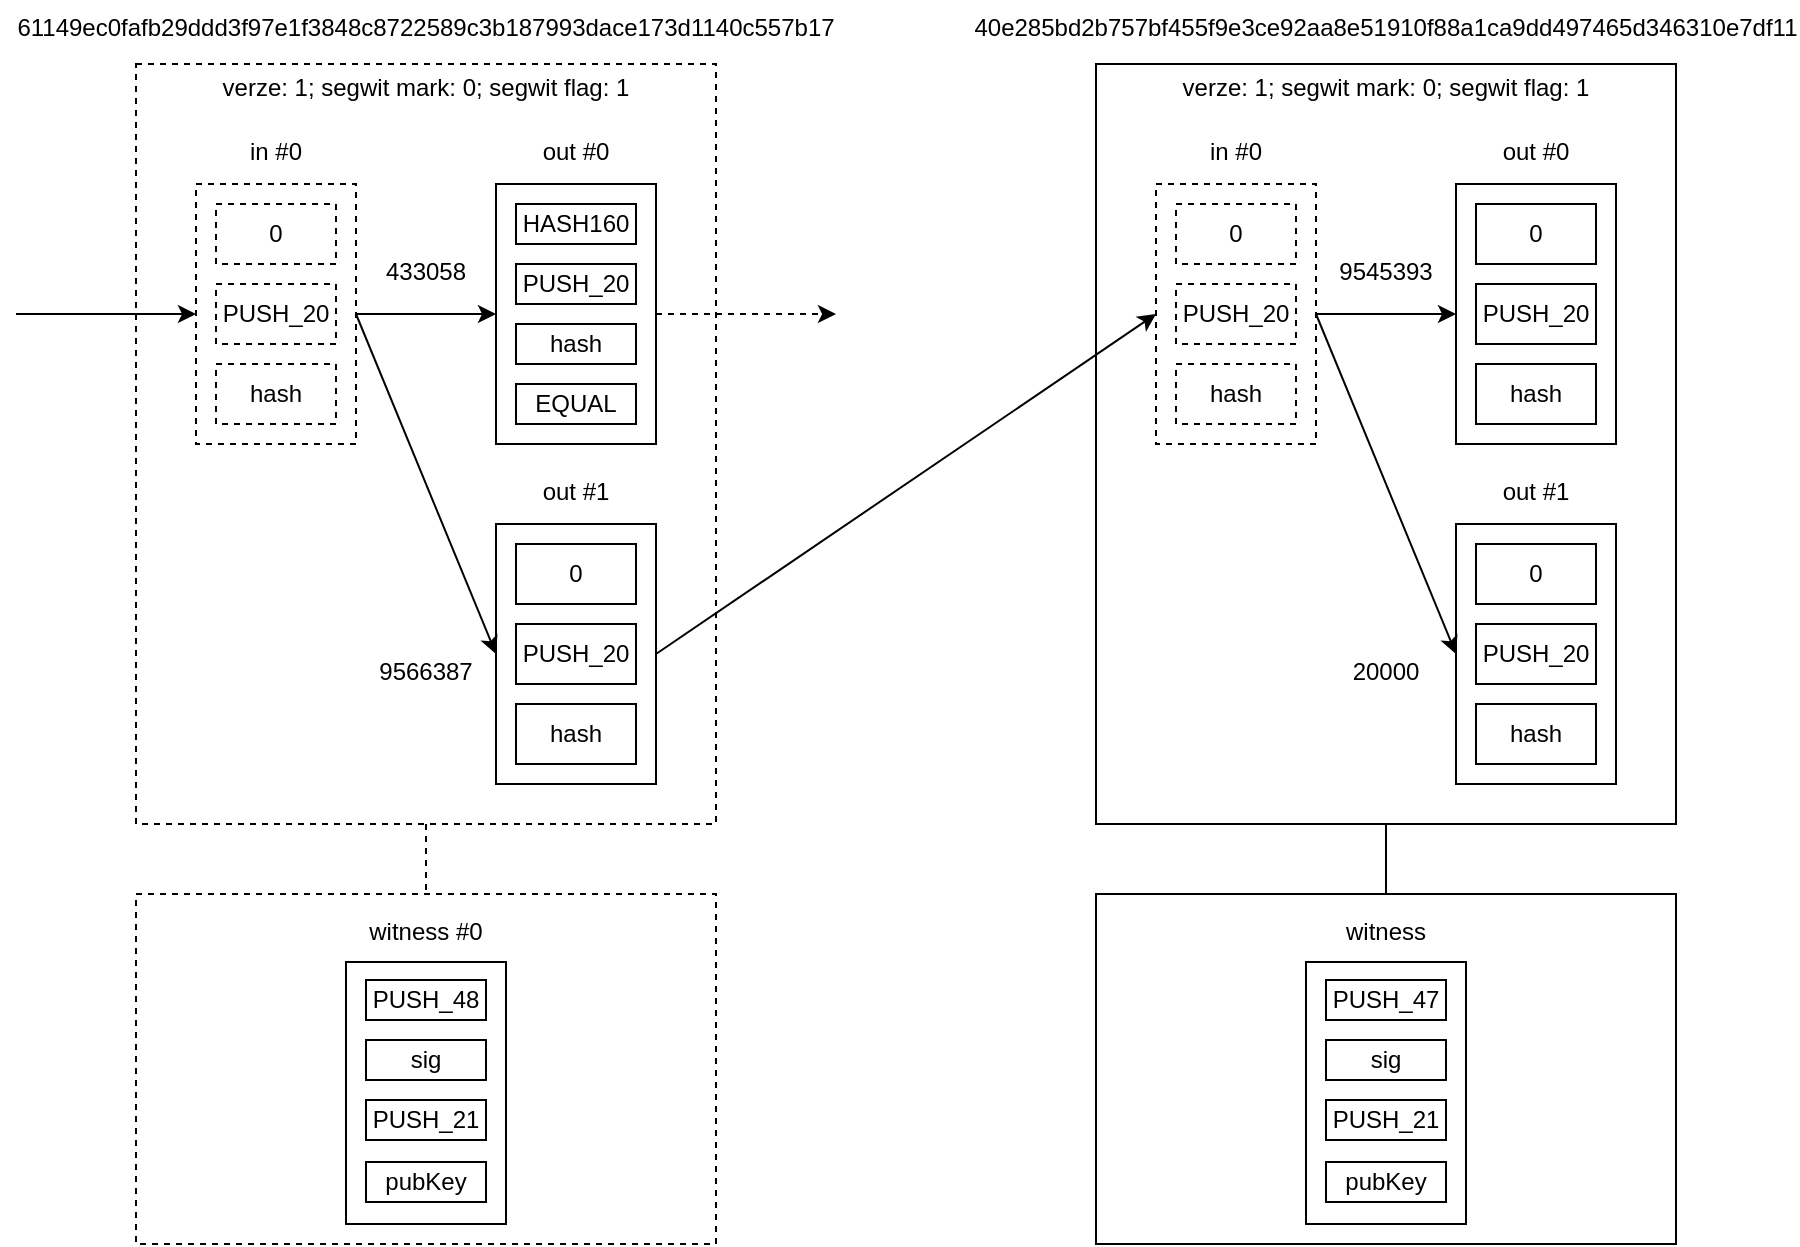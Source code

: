 <mxfile version="14.9.6" type="device"><diagram id="oWsC4OcKBHaiBU2rDWGx" name="Page-1"><mxGraphModel dx="1915" dy="880" grid="1" gridSize="10" guides="1" tooltips="1" connect="1" arrows="1" fold="1" page="1" pageScale="1" pageWidth="827" pageHeight="1169" math="0" shadow="0"><root><mxCell id="0"/><mxCell id="1" parent="0"/><mxCell id="tpZO0gjfMsPhGjyziUbQ-1" value="" style="rounded=0;whiteSpace=wrap;html=1;dashed=1;" parent="1" vertex="1"><mxGeometry x="-250" y="140" width="290" height="380" as="geometry"/></mxCell><mxCell id="tpZO0gjfMsPhGjyziUbQ-2" value="&lt;span class=&quot;word--break mobile--short&quot;&gt;61149ec0fafb29ddd3f97e1f3848c8722589c3b187993dace173d1140c557b17&lt;/span&gt;" style="text;whiteSpace=wrap;html=1;align=center;" parent="1" vertex="1"><mxGeometry x="-250" y="108" width="290" height="30" as="geometry"/></mxCell><mxCell id="tpZO0gjfMsPhGjyziUbQ-3" value="" style="rounded=0;whiteSpace=wrap;html=1;dashed=1;align=center;" parent="1" vertex="1"><mxGeometry x="-220" y="200" width="80" height="130" as="geometry"/></mxCell><mxCell id="tpZO0gjfMsPhGjyziUbQ-4" value="" style="rounded=0;whiteSpace=wrap;html=1;align=center;" parent="1" vertex="1"><mxGeometry x="-70" y="200" width="80" height="130" as="geometry"/></mxCell><mxCell id="tpZO0gjfMsPhGjyziUbQ-5" value="" style="rounded=0;whiteSpace=wrap;html=1;align=center;" parent="1" vertex="1"><mxGeometry x="-70" y="370" width="80" height="130" as="geometry"/></mxCell><mxCell id="tpZO0gjfMsPhGjyziUbQ-7" value="verze: 1; segwit mark: 0; segwit flag: 1" style="text;whiteSpace=wrap;html=1;align=center;" parent="1" vertex="1"><mxGeometry x="-240" y="138" width="270" height="30" as="geometry"/></mxCell><mxCell id="tpZO0gjfMsPhGjyziUbQ-9" value="in #0" style="text;whiteSpace=wrap;html=1;align=center;" parent="1" vertex="1"><mxGeometry x="-215" y="170" width="70" height="30" as="geometry"/></mxCell><mxCell id="tpZO0gjfMsPhGjyziUbQ-10" value="out #0" style="text;whiteSpace=wrap;html=1;align=center;" parent="1" vertex="1"><mxGeometry x="-65" y="170" width="70" height="30" as="geometry"/></mxCell><mxCell id="tpZO0gjfMsPhGjyziUbQ-11" value="&lt;div&gt;out #1&lt;/div&gt;&lt;div&gt;&lt;br&gt;&lt;/div&gt;" style="text;whiteSpace=wrap;html=1;align=center;" parent="1" vertex="1"><mxGeometry x="-65" y="340" width="70" height="30" as="geometry"/></mxCell><mxCell id="tpZO0gjfMsPhGjyziUbQ-12" value="0" style="rounded=0;whiteSpace=wrap;html=1;dashed=1;align=center;" parent="1" vertex="1"><mxGeometry x="-210" y="210" width="60" height="30" as="geometry"/></mxCell><mxCell id="tpZO0gjfMsPhGjyziUbQ-13" value="PUSH_20" style="rounded=0;whiteSpace=wrap;html=1;dashed=1;align=center;" parent="1" vertex="1"><mxGeometry x="-210" y="250" width="60" height="30" as="geometry"/></mxCell><mxCell id="tpZO0gjfMsPhGjyziUbQ-14" value="hash" style="rounded=0;whiteSpace=wrap;html=1;dashed=1;align=center;" parent="1" vertex="1"><mxGeometry x="-210" y="290" width="60" height="30" as="geometry"/></mxCell><mxCell id="tpZO0gjfMsPhGjyziUbQ-15" value="" style="endArrow=classic;html=1;entryX=0;entryY=0.5;entryDx=0;entryDy=0;" parent="1" target="tpZO0gjfMsPhGjyziUbQ-3" edge="1"><mxGeometry width="50" height="50" relative="1" as="geometry"><mxPoint x="-310" y="265" as="sourcePoint"/><mxPoint x="-530" y="360" as="targetPoint"/></mxGeometry></mxCell><mxCell id="tpZO0gjfMsPhGjyziUbQ-16" value="" style="endArrow=classic;html=1;entryX=0;entryY=0.5;entryDx=0;entryDy=0;exitX=1;exitY=0.5;exitDx=0;exitDy=0;" parent="1" source="tpZO0gjfMsPhGjyziUbQ-3" target="tpZO0gjfMsPhGjyziUbQ-4" edge="1"><mxGeometry width="50" height="50" relative="1" as="geometry"><mxPoint x="90" y="470" as="sourcePoint"/><mxPoint x="70" y="420" as="targetPoint"/></mxGeometry></mxCell><mxCell id="tpZO0gjfMsPhGjyziUbQ-17" value="" style="endArrow=classic;html=1;exitX=1;exitY=0.5;exitDx=0;exitDy=0;entryX=0;entryY=0.5;entryDx=0;entryDy=0;" parent="1" source="tpZO0gjfMsPhGjyziUbQ-3" target="tpZO0gjfMsPhGjyziUbQ-5" edge="1"><mxGeometry width="50" height="50" relative="1" as="geometry"><mxPoint x="20" y="470" as="sourcePoint"/><mxPoint x="70" y="420" as="targetPoint"/></mxGeometry></mxCell><mxCell id="tpZO0gjfMsPhGjyziUbQ-18" value="&lt;div&gt;&lt;span class=&quot;amount&quot;&gt;&lt;span&gt;433058 &lt;/span&gt;&lt;/span&gt;&lt;/div&gt;" style="text;whiteSpace=wrap;html=1;align=center;" parent="1" vertex="1"><mxGeometry x="-130" y="230" width="50" height="30" as="geometry"/></mxCell><mxCell id="tpZO0gjfMsPhGjyziUbQ-19" value="&lt;div&gt;&lt;span class=&quot;amount&quot;&gt;&lt;span&gt;9566387 &lt;/span&gt;&lt;/span&gt;&lt;/div&gt;" style="text;whiteSpace=wrap;html=1;align=center;" parent="1" vertex="1"><mxGeometry x="-130" y="430" width="50" height="30" as="geometry"/></mxCell><mxCell id="tpZO0gjfMsPhGjyziUbQ-20" value="HASH160" style="rounded=0;whiteSpace=wrap;html=1;align=center;" parent="1" vertex="1"><mxGeometry x="-60" y="210" width="60" height="20" as="geometry"/></mxCell><mxCell id="tpZO0gjfMsPhGjyziUbQ-21" value="&lt;div&gt;PUSH_20&lt;/div&gt;" style="rounded=0;whiteSpace=wrap;html=1;align=center;" parent="1" vertex="1"><mxGeometry x="-60" y="240" width="60" height="20" as="geometry"/></mxCell><mxCell id="tpZO0gjfMsPhGjyziUbQ-22" value="hash" style="rounded=0;whiteSpace=wrap;html=1;align=center;" parent="1" vertex="1"><mxGeometry x="-60" y="270" width="60" height="20" as="geometry"/></mxCell><mxCell id="tpZO0gjfMsPhGjyziUbQ-23" value="EQUAL" style="rounded=0;whiteSpace=wrap;html=1;align=center;" parent="1" vertex="1"><mxGeometry x="-60" y="300" width="60" height="20" as="geometry"/></mxCell><mxCell id="tpZO0gjfMsPhGjyziUbQ-24" value="0" style="rounded=0;whiteSpace=wrap;html=1;align=center;" parent="1" vertex="1"><mxGeometry x="-60" y="380" width="60" height="30" as="geometry"/></mxCell><mxCell id="tpZO0gjfMsPhGjyziUbQ-25" value="PUSH_20" style="rounded=0;whiteSpace=wrap;html=1;align=center;" parent="1" vertex="1"><mxGeometry x="-60" y="420" width="60" height="30" as="geometry"/></mxCell><mxCell id="tpZO0gjfMsPhGjyziUbQ-26" value="hash" style="rounded=0;whiteSpace=wrap;html=1;align=center;" parent="1" vertex="1"><mxGeometry x="-60" y="460" width="60" height="30" as="geometry"/></mxCell><mxCell id="tpZO0gjfMsPhGjyziUbQ-27" value="" style="endArrow=classic;html=1;dashed=1;exitX=1;exitY=0.5;exitDx=0;exitDy=0;" parent="1" source="tpZO0gjfMsPhGjyziUbQ-4" edge="1"><mxGeometry width="50" height="50" relative="1" as="geometry"><mxPoint x="250" y="470" as="sourcePoint"/><mxPoint x="100" y="265" as="targetPoint"/></mxGeometry></mxCell><mxCell id="tpZO0gjfMsPhGjyziUbQ-58" value="" style="edgeStyle=orthogonalEdgeStyle;rounded=0;orthogonalLoop=1;jettySize=auto;html=1;dashed=1;strokeColor=none;endArrow=none;endFill=0;" parent="1" source="tpZO0gjfMsPhGjyziUbQ-29" edge="1"><mxGeometry relative="1" as="geometry"><mxPoint x="375" y="555" as="targetPoint"/></mxGeometry></mxCell><mxCell id="tpZO0gjfMsPhGjyziUbQ-60" style="edgeStyle=orthogonalEdgeStyle;rounded=0;orthogonalLoop=1;jettySize=auto;html=1;exitX=0.5;exitY=1;exitDx=0;exitDy=0;entryX=0.5;entryY=0;entryDx=0;entryDy=0;endArrow=none;endFill=0;" parent="1" source="tpZO0gjfMsPhGjyziUbQ-29" edge="1"><mxGeometry relative="1" as="geometry"><mxPoint x="375" y="555" as="targetPoint"/></mxGeometry></mxCell><mxCell id="tpZO0gjfMsPhGjyziUbQ-29" value="" style="rounded=0;whiteSpace=wrap;html=1;" parent="1" vertex="1"><mxGeometry x="230" y="140" width="290" height="380" as="geometry"/></mxCell><mxCell id="tpZO0gjfMsPhGjyziUbQ-30" value="40e285bd2b757bf455f9e3ce92aa8e51910f88a1ca9dd497465d346310e7df11" style="text;whiteSpace=wrap;html=1;align=center;fillColor=#ffffff;" parent="1" vertex="1"><mxGeometry x="230" y="108" width="290" height="30" as="geometry"/></mxCell><mxCell id="tpZO0gjfMsPhGjyziUbQ-31" value="" style="rounded=0;whiteSpace=wrap;html=1;dashed=1;align=center;" parent="1" vertex="1"><mxGeometry x="260" y="200" width="80" height="130" as="geometry"/></mxCell><mxCell id="tpZO0gjfMsPhGjyziUbQ-32" value="" style="rounded=0;whiteSpace=wrap;html=1;align=center;" parent="1" vertex="1"><mxGeometry x="410" y="200" width="80" height="130" as="geometry"/></mxCell><mxCell id="tpZO0gjfMsPhGjyziUbQ-33" value="" style="rounded=0;whiteSpace=wrap;html=1;align=center;" parent="1" vertex="1"><mxGeometry x="410" y="370" width="80" height="130" as="geometry"/></mxCell><mxCell id="tpZO0gjfMsPhGjyziUbQ-34" value="verze: 1; segwit mark: 0; segwit flag: 1" style="text;whiteSpace=wrap;html=1;align=center;" parent="1" vertex="1"><mxGeometry x="240" y="138" width="270" height="30" as="geometry"/></mxCell><mxCell id="tpZO0gjfMsPhGjyziUbQ-35" value="in #0" style="text;whiteSpace=wrap;html=1;align=center;" parent="1" vertex="1"><mxGeometry x="265" y="170" width="70" height="30" as="geometry"/></mxCell><mxCell id="tpZO0gjfMsPhGjyziUbQ-36" value="out #0" style="text;whiteSpace=wrap;html=1;align=center;" parent="1" vertex="1"><mxGeometry x="415" y="170" width="70" height="30" as="geometry"/></mxCell><mxCell id="tpZO0gjfMsPhGjyziUbQ-37" value="&lt;div&gt;out #1&lt;/div&gt;&lt;div&gt;&lt;br&gt;&lt;/div&gt;" style="text;whiteSpace=wrap;html=1;align=center;" parent="1" vertex="1"><mxGeometry x="415" y="340" width="70" height="30" as="geometry"/></mxCell><mxCell id="tpZO0gjfMsPhGjyziUbQ-38" value="0" style="rounded=0;whiteSpace=wrap;html=1;dashed=1;align=center;" parent="1" vertex="1"><mxGeometry x="270" y="210" width="60" height="30" as="geometry"/></mxCell><mxCell id="tpZO0gjfMsPhGjyziUbQ-39" value="PUSH_20" style="rounded=0;whiteSpace=wrap;html=1;dashed=1;align=center;" parent="1" vertex="1"><mxGeometry x="270" y="250" width="60" height="30" as="geometry"/></mxCell><mxCell id="tpZO0gjfMsPhGjyziUbQ-40" value="hash" style="rounded=0;whiteSpace=wrap;html=1;dashed=1;align=center;" parent="1" vertex="1"><mxGeometry x="270" y="290" width="60" height="30" as="geometry"/></mxCell><mxCell id="tpZO0gjfMsPhGjyziUbQ-41" value="" style="endArrow=classic;html=1;entryX=0;entryY=0.5;entryDx=0;entryDy=0;exitX=1;exitY=0.5;exitDx=0;exitDy=0;" parent="1" source="tpZO0gjfMsPhGjyziUbQ-5" target="tpZO0gjfMsPhGjyziUbQ-31" edge="1"><mxGeometry width="50" height="50" relative="1" as="geometry"><mxPoint x="170" y="265" as="sourcePoint"/><mxPoint x="-50" y="360" as="targetPoint"/></mxGeometry></mxCell><mxCell id="tpZO0gjfMsPhGjyziUbQ-42" value="" style="endArrow=classic;html=1;entryX=0;entryY=0.5;entryDx=0;entryDy=0;exitX=1;exitY=0.5;exitDx=0;exitDy=0;" parent="1" source="tpZO0gjfMsPhGjyziUbQ-31" target="tpZO0gjfMsPhGjyziUbQ-32" edge="1"><mxGeometry width="50" height="50" relative="1" as="geometry"><mxPoint x="570" y="470" as="sourcePoint"/><mxPoint x="550" y="420" as="targetPoint"/></mxGeometry></mxCell><mxCell id="tpZO0gjfMsPhGjyziUbQ-43" value="" style="endArrow=classic;html=1;exitX=1;exitY=0.5;exitDx=0;exitDy=0;entryX=0;entryY=0.5;entryDx=0;entryDy=0;" parent="1" source="tpZO0gjfMsPhGjyziUbQ-31" target="tpZO0gjfMsPhGjyziUbQ-33" edge="1"><mxGeometry width="50" height="50" relative="1" as="geometry"><mxPoint x="500" y="470" as="sourcePoint"/><mxPoint x="550" y="420" as="targetPoint"/></mxGeometry></mxCell><mxCell id="tpZO0gjfMsPhGjyziUbQ-44" value="&lt;span class=&quot;amount&quot;&gt;&lt;span&gt;9545393 &lt;/span&gt;&lt;/span&gt;" style="text;whiteSpace=wrap;html=1;align=center;" parent="1" vertex="1"><mxGeometry x="350" y="230" width="50" height="30" as="geometry"/></mxCell><mxCell id="tpZO0gjfMsPhGjyziUbQ-45" value="&lt;div&gt;20000&lt;/div&gt;&lt;div&gt;&lt;br&gt;&lt;/div&gt;" style="text;whiteSpace=wrap;html=1;align=center;" parent="1" vertex="1"><mxGeometry x="350" y="430" width="50" height="30" as="geometry"/></mxCell><mxCell id="tpZO0gjfMsPhGjyziUbQ-50" value="0" style="rounded=0;whiteSpace=wrap;html=1;align=center;" parent="1" vertex="1"><mxGeometry x="420" y="380" width="60" height="30" as="geometry"/></mxCell><mxCell id="tpZO0gjfMsPhGjyziUbQ-51" value="PUSH_20" style="rounded=0;whiteSpace=wrap;html=1;align=center;" parent="1" vertex="1"><mxGeometry x="420" y="420" width="60" height="30" as="geometry"/></mxCell><mxCell id="tpZO0gjfMsPhGjyziUbQ-52" value="hash" style="rounded=0;whiteSpace=wrap;html=1;align=center;" parent="1" vertex="1"><mxGeometry x="420" y="460" width="60" height="30" as="geometry"/></mxCell><mxCell id="tpZO0gjfMsPhGjyziUbQ-61" value="0" style="rounded=0;whiteSpace=wrap;html=1;align=center;" parent="1" vertex="1"><mxGeometry x="420" y="210" width="60" height="30" as="geometry"/></mxCell><mxCell id="tpZO0gjfMsPhGjyziUbQ-62" value="PUSH_20" style="rounded=0;whiteSpace=wrap;html=1;align=center;" parent="1" vertex="1"><mxGeometry x="420" y="250" width="60" height="30" as="geometry"/></mxCell><mxCell id="tpZO0gjfMsPhGjyziUbQ-63" value="hash" style="rounded=0;whiteSpace=wrap;html=1;align=center;" parent="1" vertex="1"><mxGeometry x="420" y="290" width="60" height="30" as="geometry"/></mxCell><mxCell id="tpZO0gjfMsPhGjyziUbQ-64" style="edgeStyle=orthogonalEdgeStyle;rounded=0;orthogonalLoop=1;jettySize=auto;html=1;exitX=0.5;exitY=1;exitDx=0;exitDy=0;entryX=0.5;entryY=0;entryDx=0;entryDy=0;endArrow=none;endFill=0;dashed=1;" parent="1" target="tpZO0gjfMsPhGjyziUbQ-65" edge="1"><mxGeometry relative="1" as="geometry"><mxPoint x="-105" y="520" as="sourcePoint"/></mxGeometry></mxCell><mxCell id="tpZO0gjfMsPhGjyziUbQ-65" value="" style="rounded=0;whiteSpace=wrap;html=1;fillColor=#ffffff;align=center;dashed=1;" parent="1" vertex="1"><mxGeometry x="-250" y="555" width="290" height="175" as="geometry"/></mxCell><mxCell id="tpZO0gjfMsPhGjyziUbQ-66" value="witness #0" style="text;whiteSpace=wrap;html=1;align=center;" parent="1" vertex="1"><mxGeometry x="-240" y="560" width="270" height="30" as="geometry"/></mxCell><mxCell id="tpZO0gjfMsPhGjyziUbQ-68" value="" style="rounded=0;whiteSpace=wrap;html=1;align=center;" parent="1" vertex="1"><mxGeometry x="-145" y="589" width="80" height="131" as="geometry"/></mxCell><mxCell id="tpZO0gjfMsPhGjyziUbQ-70" value="&lt;div&gt;PUSH_48&lt;/div&gt;" style="rounded=0;whiteSpace=wrap;html=1;align=center;" parent="1" vertex="1"><mxGeometry x="-135" y="598" width="60" height="20" as="geometry"/></mxCell><mxCell id="tpZO0gjfMsPhGjyziUbQ-71" value="sig" style="rounded=0;whiteSpace=wrap;html=1;align=center;" parent="1" vertex="1"><mxGeometry x="-135" y="628" width="60" height="20" as="geometry"/></mxCell><mxCell id="tpZO0gjfMsPhGjyziUbQ-72" value="PUSH_21" style="rounded=0;whiteSpace=wrap;html=1;align=center;" parent="1" vertex="1"><mxGeometry x="-135" y="658" width="60" height="20" as="geometry"/></mxCell><mxCell id="tpZO0gjfMsPhGjyziUbQ-73" value="pubKey" style="rounded=0;whiteSpace=wrap;html=1;align=center;" parent="1" vertex="1"><mxGeometry x="-135" y="689" width="60" height="20" as="geometry"/></mxCell><mxCell id="tpZO0gjfMsPhGjyziUbQ-75" value="" style="rounded=0;whiteSpace=wrap;html=1;fillColor=#ffffff;align=center;" parent="1" vertex="1"><mxGeometry x="230" y="555" width="290" height="175" as="geometry"/></mxCell><mxCell id="tpZO0gjfMsPhGjyziUbQ-76" value="witness" style="text;whiteSpace=wrap;html=1;align=center;" parent="1" vertex="1"><mxGeometry x="240" y="560" width="270" height="30" as="geometry"/></mxCell><mxCell id="tpZO0gjfMsPhGjyziUbQ-77" value="" style="rounded=0;whiteSpace=wrap;html=1;align=center;" parent="1" vertex="1"><mxGeometry x="335" y="589" width="80" height="131" as="geometry"/></mxCell><mxCell id="tpZO0gjfMsPhGjyziUbQ-79" value="&lt;div&gt;PUSH_47&lt;/div&gt;" style="rounded=0;whiteSpace=wrap;html=1;align=center;" parent="1" vertex="1"><mxGeometry x="345" y="598" width="60" height="20" as="geometry"/></mxCell><mxCell id="tpZO0gjfMsPhGjyziUbQ-80" value="sig" style="rounded=0;whiteSpace=wrap;html=1;align=center;" parent="1" vertex="1"><mxGeometry x="345" y="628" width="60" height="20" as="geometry"/></mxCell><mxCell id="tpZO0gjfMsPhGjyziUbQ-81" value="PUSH_21" style="rounded=0;whiteSpace=wrap;html=1;align=center;" parent="1" vertex="1"><mxGeometry x="345" y="658" width="60" height="20" as="geometry"/></mxCell><mxCell id="tpZO0gjfMsPhGjyziUbQ-82" value="pubKey" style="rounded=0;whiteSpace=wrap;html=1;align=center;" parent="1" vertex="1"><mxGeometry x="345" y="689" width="60" height="20" as="geometry"/></mxCell></root></mxGraphModel></diagram></mxfile>